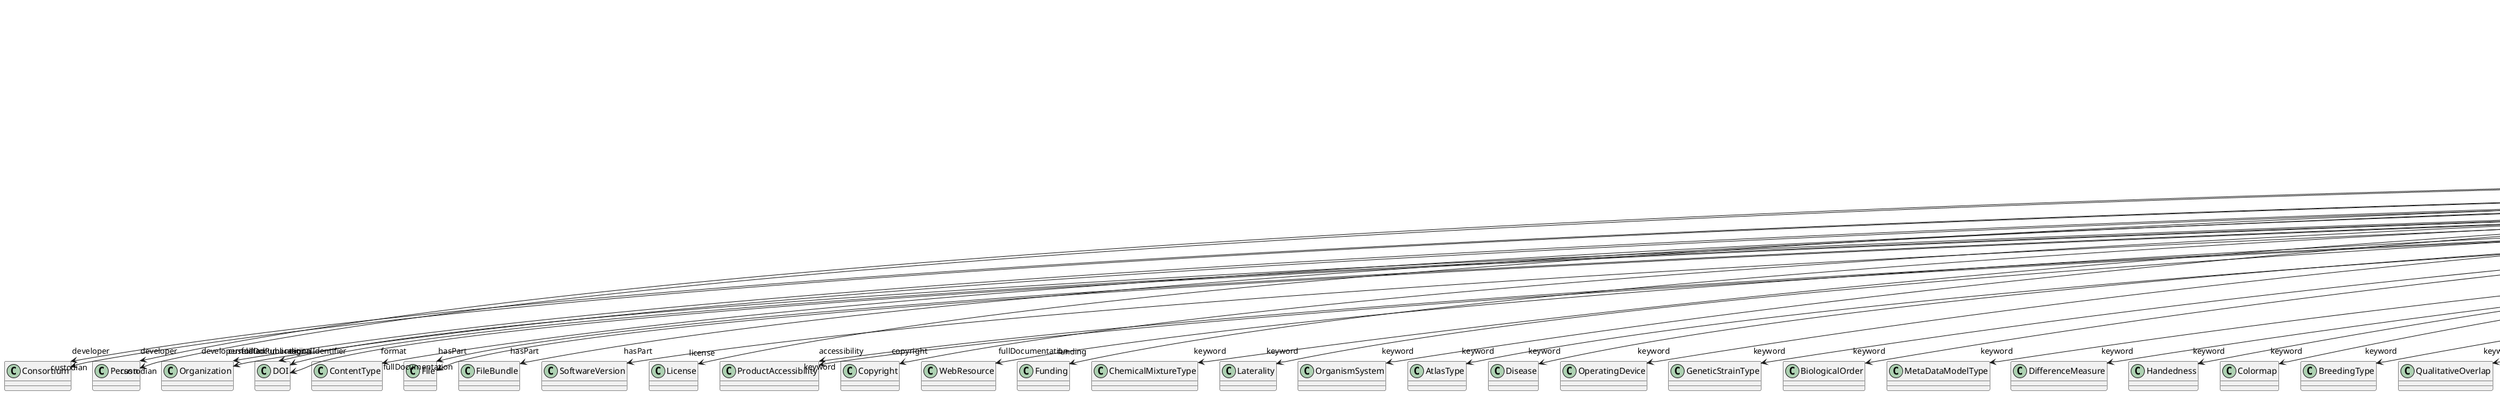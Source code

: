 @startuml
class WorkflowRecipeVersion {
+developer
+digitalIdentifier
+format
+hasPart
+isAlternativeVersionOf
+isNewVersionOf
+license
+accessibility
+copyright
+custodian
+description
+fullDocumentation
+fullName
+funding
+homepage
+howToCite
+keyword
+otherContribution
+relatedPublication
+releaseDate
+repository
+shortName
+supportChannel
+versionIdentifier
+versionInnovation

}
WorkflowRecipeVersion -d-> "developer" Consortium
WorkflowRecipeVersion -d-> "developer" Person
WorkflowRecipeVersion -d-> "developer" Organization
WorkflowRecipeVersion -d-> "digitalIdentifier" DOI
WorkflowRecipeVersion -d-> "format" ContentType
WorkflowRecipeVersion -d-> "hasPart" WorkflowRecipeVersion
WorkflowRecipeVersion -d-> "hasPart" File
WorkflowRecipeVersion -d-> "hasPart" FileBundle
WorkflowRecipeVersion -d-> "hasPart" SoftwareVersion
WorkflowRecipeVersion -d-> "isAlternativeVersionOf" WorkflowRecipeVersion
WorkflowRecipeVersion -d-> "isNewVersionOf" WorkflowRecipeVersion
WorkflowRecipeVersion -d-> "license" License
WorkflowRecipeVersion -d-> "accessibility" ProductAccessibility
WorkflowRecipeVersion -d-> "copyright" Copyright
WorkflowRecipeVersion -d-> "custodian" Consortium
WorkflowRecipeVersion -d-> "custodian" Person
WorkflowRecipeVersion -d-> "custodian" Organization
WorkflowRecipeVersion -d-> "fullDocumentation" DOI
WorkflowRecipeVersion -d-> "fullDocumentation" File
WorkflowRecipeVersion -d-> "fullDocumentation" WebResource
WorkflowRecipeVersion -d-> "funding" Funding
WorkflowRecipeVersion -d-> "keyword" ChemicalMixtureType
WorkflowRecipeVersion -d-> "keyword" Laterality
WorkflowRecipeVersion -d-> "keyword" OrganismSystem
WorkflowRecipeVersion -d-> "keyword" AtlasType
WorkflowRecipeVersion -d-> "keyword" Disease
WorkflowRecipeVersion -d-> "keyword" OperatingDevice
WorkflowRecipeVersion -d-> "keyword" GeneticStrainType
WorkflowRecipeVersion -d-> "keyword" BiologicalOrder
WorkflowRecipeVersion -d-> "keyword" MetaDataModelType
WorkflowRecipeVersion -d-> "keyword" DifferenceMeasure
WorkflowRecipeVersion -d-> "keyword" Handedness
WorkflowRecipeVersion -d-> "keyword" Colormap
WorkflowRecipeVersion -d-> "keyword" BreedingType
WorkflowRecipeVersion -d-> "keyword" QualitativeOverlap
WorkflowRecipeVersion -d-> "keyword" ProductAccessibility
WorkflowRecipeVersion -d-> "keyword" AnatomicalPlane
WorkflowRecipeVersion -d-> "keyword" Service
WorkflowRecipeVersion -d-> "keyword" ContributionType
WorkflowRecipeVersion -d-> "keyword" TypeOfUncertainty
WorkflowRecipeVersion -d-> "keyword" OpticalStimulusType
WorkflowRecipeVersion -d-> "keyword" ProgrammingLanguage
WorkflowRecipeVersion -d-> "keyword" AnnotationCriteriaType
WorkflowRecipeVersion -d-> "keyword" Terminology
WorkflowRecipeVersion -d-> "keyword" ActionStatusType
WorkflowRecipeVersion -d-> "keyword" DiseaseModel
WorkflowRecipeVersion -d-> "keyword" UnitOfMeasurement
WorkflowRecipeVersion -d-> "keyword" OperatingSystem
WorkflowRecipeVersion -d-> "keyword" AnatomicalIdentificationType
WorkflowRecipeVersion -d-> "keyword" CriteriaQualityType
WorkflowRecipeVersion -d-> "keyword" Language
WorkflowRecipeVersion -d-> "keyword" EducationalLevel
WorkflowRecipeVersion -d-> "keyword" OrganismSubstance
WorkflowRecipeVersion -d-> "keyword" ExperimentalApproach
WorkflowRecipeVersion -d-> "keyword" Technique
WorkflowRecipeVersion -d-> "keyword" DataType
WorkflowRecipeVersion -d-> "keyword" TissueSampleAttribute
WorkflowRecipeVersion -d-> "keyword" SetupType
WorkflowRecipeVersion -d-> "keyword" AnatomicalAxesOrientation
WorkflowRecipeVersion -d-> "keyword" EthicsAssessment
WorkflowRecipeVersion -d-> "keyword" UBERONParcellation
WorkflowRecipeVersion -d-> "keyword" SemanticDataType
WorkflowRecipeVersion -d-> "keyword" DeviceType
WorkflowRecipeVersion -d-> "keyword" SubcellularEntity
WorkflowRecipeVersion -d-> "keyword" ModelAbstractionLevel
WorkflowRecipeVersion -d-> "keyword" Species
WorkflowRecipeVersion -d-> "keyword" OlfactoryStimulusType
WorkflowRecipeVersion -d-> "keyword" ModelScope
WorkflowRecipeVersion -d-> "keyword" ElectricalStimulusType
WorkflowRecipeVersion -d-> "keyword" FileUsageRole
WorkflowRecipeVersion -d-> "keyword" SubjectAttribute
WorkflowRecipeVersion -d-> "keyword" CranialWindowReinforcementType
WorkflowRecipeVersion -d-> "keyword" Organ
WorkflowRecipeVersion -d-> "keyword" SoftwareFeature
WorkflowRecipeVersion -d-> "keyword" StimulationApproach
WorkflowRecipeVersion -d-> "keyword" AnalysisTechnique
WorkflowRecipeVersion -d-> "keyword" TermSuggestion
WorkflowRecipeVersion -d-> "keyword" SoftwareApplicationCategory
WorkflowRecipeVersion -d-> "keyword" LearningResourceType
WorkflowRecipeVersion -d-> "keyword" AuditoryStimulusType
WorkflowRecipeVersion -d-> "keyword" StimulationTechnique
WorkflowRecipeVersion -d-> "keyword" MeasuredQuantity
WorkflowRecipeVersion -d-> "keyword" TissueSampleType
WorkflowRecipeVersion -d-> "keyword" FileBundleGrouping
WorkflowRecipeVersion -d-> "keyword" PreparationType
WorkflowRecipeVersion -d-> "keyword" MolecularEntity
WorkflowRecipeVersion -d-> "keyword" VisualStimulusType
WorkflowRecipeVersion -d-> "keyword" CellCultureType
WorkflowRecipeVersion -d-> "keyword" GustatoryStimulusType
WorkflowRecipeVersion -d-> "keyword" AgeCategory
WorkflowRecipeVersion -d-> "keyword" FileRepositoryType
WorkflowRecipeVersion -d-> "keyword" PatchClampVariation
WorkflowRecipeVersion -d-> "keyword" CellType
WorkflowRecipeVersion -d-> "keyword" CranialWindowConstructionType
WorkflowRecipeVersion -d-> "keyword" TactileStimulusType
WorkflowRecipeVersion -d-> "keyword" BiologicalSex
WorkflowRecipeVersion -d-> "keyword" AnnotationType
WorkflowRecipeVersion -d-> "otherContribution" Contribution
WorkflowRecipeVersion -d-> "relatedPublication" DOI
WorkflowRecipeVersion -d-> "relatedPublication" ISBN
WorkflowRecipeVersion -d-> "relatedPublication" ISSN
WorkflowRecipeVersion -d-> "relatedPublication" HANDLE
WorkflowRecipeVersion -d-> "relatedPublication" Chapter
WorkflowRecipeVersion -d-> "relatedPublication" Book
WorkflowRecipeVersion -d-> "relatedPublication" ScholarlyArticle
WorkflowRecipeVersion -d-> "repository" FileRepository

@enduml